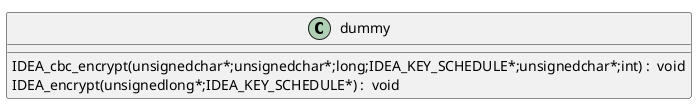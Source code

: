 @startuml
!pragma layout smetana
class dummy {
IDEA_cbc_encrypt(unsignedchar*;unsignedchar*;long;IDEA_KEY_SCHEDULE*;unsignedchar*;int) :  void  [[[./../../.././qc/crypto/idea/i_cbc.c.html#76]]]
IDEA_encrypt(unsignedlong*;IDEA_KEY_SCHEDULE*) :  void  [[[./../../.././qc/crypto/idea/i_cbc.c.html#152]]]
} 
@enduml
